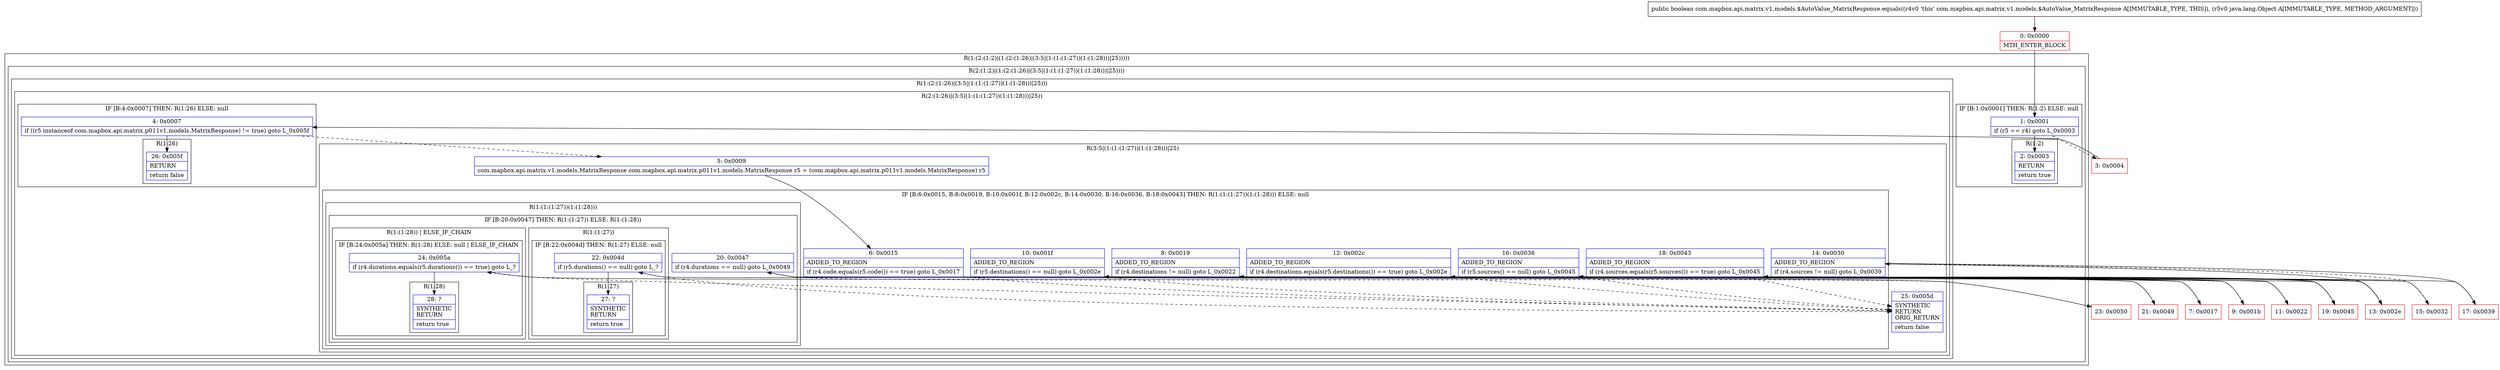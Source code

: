 digraph "CFG forcom.mapbox.api.matrix.v1.models.$AutoValue_MatrixResponse.equals(Ljava\/lang\/Object;)Z" {
subgraph cluster_Region_997264021 {
label = "R(1:(2:(1:2)|(1:(2:(1:26)|(3:5|(1:(1:(1:27))(1:(1:28)))|25)))))";
node [shape=record,color=blue];
subgraph cluster_Region_1774334311 {
label = "R(2:(1:2)|(1:(2:(1:26)|(3:5|(1:(1:(1:27))(1:(1:28)))|25))))";
node [shape=record,color=blue];
subgraph cluster_IfRegion_1934820586 {
label = "IF [B:1:0x0001] THEN: R(1:2) ELSE: null";
node [shape=record,color=blue];
Node_1 [shape=record,label="{1\:\ 0x0001|if (r5 == r4) goto L_0x0003\l}"];
subgraph cluster_Region_690472324 {
label = "R(1:2)";
node [shape=record,color=blue];
Node_2 [shape=record,label="{2\:\ 0x0003|RETURN\l|return true\l}"];
}
}
subgraph cluster_Region_447825815 {
label = "R(1:(2:(1:26)|(3:5|(1:(1:(1:27))(1:(1:28)))|25)))";
node [shape=record,color=blue];
subgraph cluster_Region_1644172463 {
label = "R(2:(1:26)|(3:5|(1:(1:(1:27))(1:(1:28)))|25))";
node [shape=record,color=blue];
subgraph cluster_IfRegion_161429585 {
label = "IF [B:4:0x0007] THEN: R(1:26) ELSE: null";
node [shape=record,color=blue];
Node_4 [shape=record,label="{4\:\ 0x0007|if ((r5 instanceof com.mapbox.api.matrix.p011v1.models.MatrixResponse) != true) goto L_0x005f\l}"];
subgraph cluster_Region_511952643 {
label = "R(1:26)";
node [shape=record,color=blue];
Node_26 [shape=record,label="{26\:\ 0x005f|RETURN\l|return false\l}"];
}
}
subgraph cluster_Region_1275129864 {
label = "R(3:5|(1:(1:(1:27))(1:(1:28)))|25)";
node [shape=record,color=blue];
Node_5 [shape=record,label="{5\:\ 0x0009|com.mapbox.api.matrix.v1.models.MatrixResponse com.mapbox.api.matrix.p011v1.models.MatrixResponse r5 = (com.mapbox.api.matrix.p011v1.models.MatrixResponse) r5\l}"];
subgraph cluster_IfRegion_867945676 {
label = "IF [B:6:0x0015, B:8:0x0019, B:10:0x001f, B:12:0x002c, B:14:0x0030, B:16:0x0036, B:18:0x0043] THEN: R(1:(1:(1:27))(1:(1:28))) ELSE: null";
node [shape=record,color=blue];
Node_6 [shape=record,label="{6\:\ 0x0015|ADDED_TO_REGION\l|if (r4.code.equals(r5.code()) == true) goto L_0x0017\l}"];
Node_8 [shape=record,label="{8\:\ 0x0019|ADDED_TO_REGION\l|if (r4.destinations != null) goto L_0x0022\l}"];
Node_10 [shape=record,label="{10\:\ 0x001f|ADDED_TO_REGION\l|if (r5.destinations() == null) goto L_0x002e\l}"];
Node_12 [shape=record,label="{12\:\ 0x002c|ADDED_TO_REGION\l|if (r4.destinations.equals(r5.destinations()) == true) goto L_0x002e\l}"];
Node_14 [shape=record,label="{14\:\ 0x0030|ADDED_TO_REGION\l|if (r4.sources != null) goto L_0x0039\l}"];
Node_16 [shape=record,label="{16\:\ 0x0036|ADDED_TO_REGION\l|if (r5.sources() == null) goto L_0x0045\l}"];
Node_18 [shape=record,label="{18\:\ 0x0043|ADDED_TO_REGION\l|if (r4.sources.equals(r5.sources()) == true) goto L_0x0045\l}"];
subgraph cluster_Region_236889787 {
label = "R(1:(1:(1:27))(1:(1:28)))";
node [shape=record,color=blue];
subgraph cluster_IfRegion_1826193083 {
label = "IF [B:20:0x0047] THEN: R(1:(1:27)) ELSE: R(1:(1:28))";
node [shape=record,color=blue];
Node_20 [shape=record,label="{20\:\ 0x0047|if (r4.durations == null) goto L_0x0049\l}"];
subgraph cluster_Region_485789377 {
label = "R(1:(1:27))";
node [shape=record,color=blue];
subgraph cluster_IfRegion_1754220928 {
label = "IF [B:22:0x004d] THEN: R(1:27) ELSE: null";
node [shape=record,color=blue];
Node_22 [shape=record,label="{22\:\ 0x004d|if (r5.durations() == null) goto L_?\l}"];
subgraph cluster_Region_483391875 {
label = "R(1:27)";
node [shape=record,color=blue];
Node_27 [shape=record,label="{27\:\ ?|SYNTHETIC\lRETURN\l|return true\l}"];
}
}
}
subgraph cluster_Region_1738518495 {
label = "R(1:(1:28)) | ELSE_IF_CHAIN\l";
node [shape=record,color=blue];
subgraph cluster_IfRegion_1050164505 {
label = "IF [B:24:0x005a] THEN: R(1:28) ELSE: null | ELSE_IF_CHAIN\l";
node [shape=record,color=blue];
Node_24 [shape=record,label="{24\:\ 0x005a|if (r4.durations.equals(r5.durations()) == true) goto L_?\l}"];
subgraph cluster_Region_1083451697 {
label = "R(1:28)";
node [shape=record,color=blue];
Node_28 [shape=record,label="{28\:\ ?|SYNTHETIC\lRETURN\l|return true\l}"];
}
}
}
}
}
}
Node_25 [shape=record,label="{25\:\ 0x005d|SYNTHETIC\lRETURN\lORIG_RETURN\l|return false\l}"];
}
}
}
}
}
Node_0 [shape=record,color=red,label="{0\:\ 0x0000|MTH_ENTER_BLOCK\l}"];
Node_3 [shape=record,color=red,label="{3\:\ 0x0004}"];
Node_7 [shape=record,color=red,label="{7\:\ 0x0017}"];
Node_9 [shape=record,color=red,label="{9\:\ 0x001b}"];
Node_11 [shape=record,color=red,label="{11\:\ 0x0022}"];
Node_13 [shape=record,color=red,label="{13\:\ 0x002e}"];
Node_15 [shape=record,color=red,label="{15\:\ 0x0032}"];
Node_17 [shape=record,color=red,label="{17\:\ 0x0039}"];
Node_19 [shape=record,color=red,label="{19\:\ 0x0045}"];
Node_21 [shape=record,color=red,label="{21\:\ 0x0049}"];
Node_23 [shape=record,color=red,label="{23\:\ 0x0050}"];
MethodNode[shape=record,label="{public boolean com.mapbox.api.matrix.v1.models.$AutoValue_MatrixResponse.equals((r4v0 'this' com.mapbox.api.matrix.v1.models.$AutoValue_MatrixResponse A[IMMUTABLE_TYPE, THIS]), (r5v0 java.lang.Object A[IMMUTABLE_TYPE, METHOD_ARGUMENT])) }"];
MethodNode -> Node_0;
Node_1 -> Node_2;
Node_1 -> Node_3[style=dashed];
Node_4 -> Node_5[style=dashed];
Node_4 -> Node_26;
Node_5 -> Node_6;
Node_6 -> Node_7;
Node_6 -> Node_25[style=dashed];
Node_8 -> Node_9[style=dashed];
Node_8 -> Node_11;
Node_10 -> Node_25[style=dashed];
Node_10 -> Node_13;
Node_12 -> Node_13;
Node_12 -> Node_25[style=dashed];
Node_14 -> Node_15[style=dashed];
Node_14 -> Node_17;
Node_16 -> Node_25[style=dashed];
Node_16 -> Node_19;
Node_18 -> Node_19;
Node_18 -> Node_25[style=dashed];
Node_20 -> Node_21;
Node_20 -> Node_23[style=dashed];
Node_22 -> Node_25[style=dashed];
Node_22 -> Node_27;
Node_24 -> Node_25[style=dashed];
Node_24 -> Node_28;
Node_0 -> Node_1;
Node_3 -> Node_4;
Node_7 -> Node_8;
Node_9 -> Node_10;
Node_11 -> Node_12;
Node_13 -> Node_14;
Node_15 -> Node_16;
Node_17 -> Node_18;
Node_19 -> Node_20;
Node_21 -> Node_22;
Node_23 -> Node_24;
}


